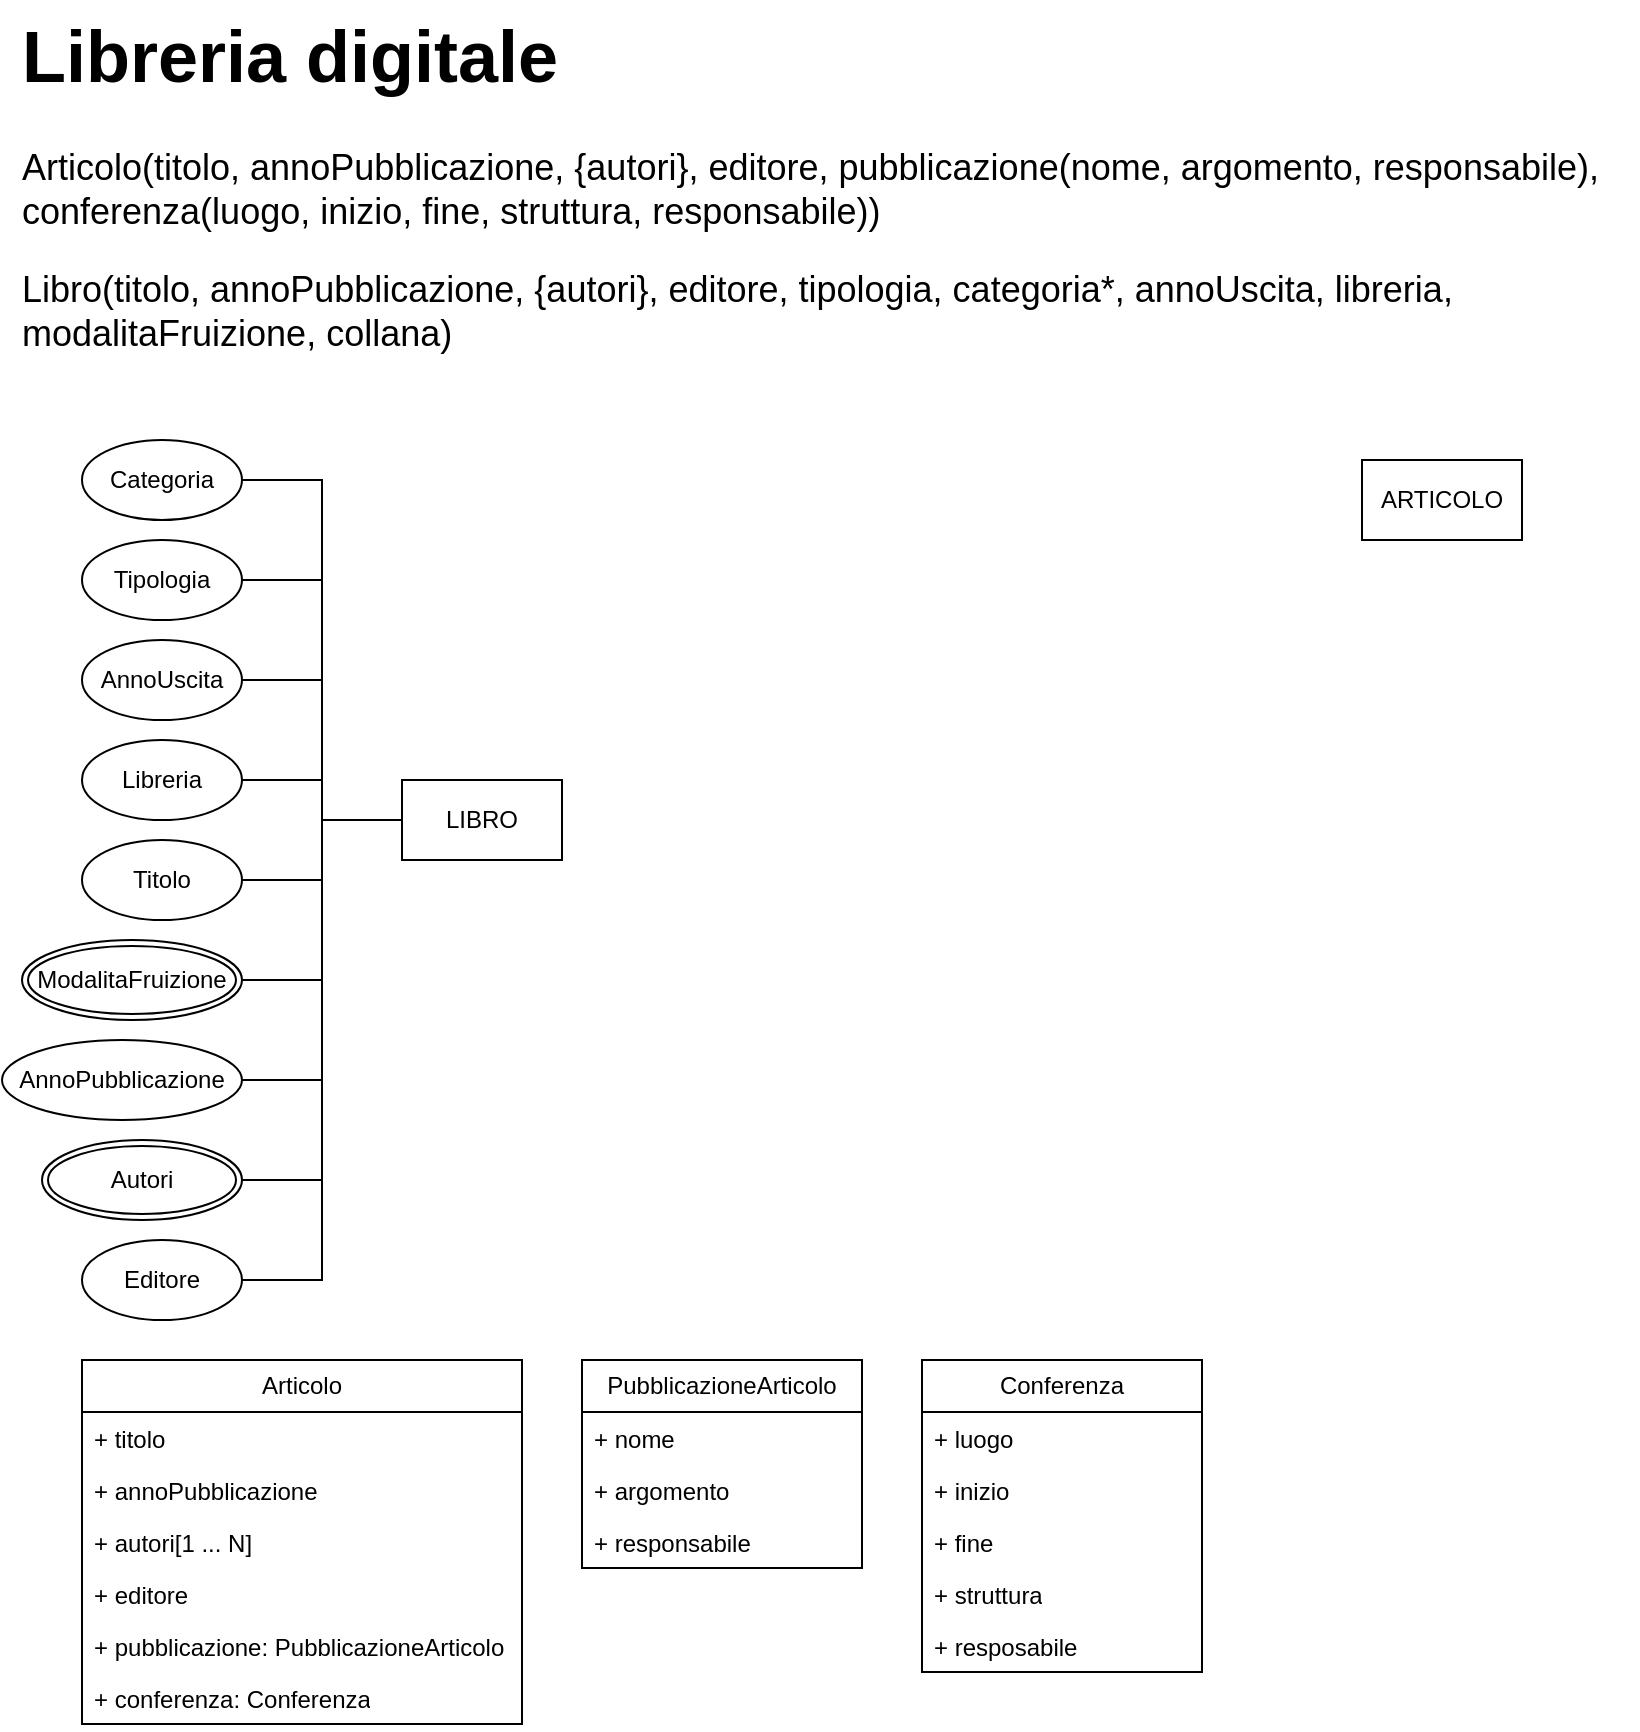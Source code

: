 <mxfile version="26.1.0">
  <diagram name="Page-1" id="hCh2-L-WzJlBCHf1ATzF">
    <mxGraphModel dx="968" dy="741" grid="1" gridSize="10" guides="1" tooltips="1" connect="1" arrows="1" fold="1" page="1" pageScale="1" pageWidth="827" pageHeight="1169" background="none" math="1" shadow="0">
      <root>
        <mxCell id="0" />
        <mxCell id="1" parent="0" />
        <mxCell id="3gT1epxU8pgeMeXcipZ9-1" value="&lt;h1 style=&quot;margin-top: 0px;&quot;&gt;Libreria digitale&lt;/h1&gt;&lt;p&gt;Articolo(titolo,&amp;nbsp;annoPubblicazione, {autori}, editore, pubblicazione(nome, argomento, responsabile), conferenza(luogo, inizio, fine, struttura, responsabile))&lt;/p&gt;&lt;p&gt;Libro(titolo, annoPubblicazione, {autori}, editore, tipologia, categoria*, annoUscita, libreria, modalitaFruizione, collana)&lt;/p&gt;" style="text;html=1;whiteSpace=wrap;overflow=hidden;rounded=0;fontSize=18;movable=0;resizable=0;rotatable=0;deletable=0;editable=0;locked=1;connectable=0;" parent="1" vertex="1">
          <mxGeometry x="8" y="10" width="810" height="230" as="geometry" />
        </mxCell>
        <mxCell id="3gT1epxU8pgeMeXcipZ9-26" value="&lt;div&gt;Articolo&lt;/div&gt;" style="swimlane;fontStyle=0;childLayout=stackLayout;horizontal=1;startSize=26;fillColor=none;horizontalStack=0;resizeParent=1;resizeParentMax=0;resizeLast=0;collapsible=1;marginBottom=0;whiteSpace=wrap;html=1;" parent="1" vertex="1">
          <mxGeometry x="40" y="690" width="220" height="182" as="geometry" />
        </mxCell>
        <mxCell id="3gT1epxU8pgeMeXcipZ9-27" value="+ titolo" style="text;strokeColor=none;fillColor=none;align=left;verticalAlign=top;spacingLeft=4;spacingRight=4;overflow=hidden;rotatable=0;points=[[0,0.5],[1,0.5]];portConstraint=eastwest;whiteSpace=wrap;html=1;" parent="3gT1epxU8pgeMeXcipZ9-26" vertex="1">
          <mxGeometry y="26" width="220" height="26" as="geometry" />
        </mxCell>
        <mxCell id="3gT1epxU8pgeMeXcipZ9-28" value="+ annoPubblicazione" style="text;strokeColor=none;fillColor=none;align=left;verticalAlign=top;spacingLeft=4;spacingRight=4;overflow=hidden;rotatable=0;points=[[0,0.5],[1,0.5]];portConstraint=eastwest;whiteSpace=wrap;html=1;" parent="3gT1epxU8pgeMeXcipZ9-26" vertex="1">
          <mxGeometry y="52" width="220" height="26" as="geometry" />
        </mxCell>
        <mxCell id="3gT1epxU8pgeMeXcipZ9-29" value="+ autori[1 ... N]" style="text;strokeColor=none;fillColor=none;align=left;verticalAlign=top;spacingLeft=4;spacingRight=4;overflow=hidden;rotatable=0;points=[[0,0.5],[1,0.5]];portConstraint=eastwest;whiteSpace=wrap;html=1;" parent="3gT1epxU8pgeMeXcipZ9-26" vertex="1">
          <mxGeometry y="78" width="220" height="26" as="geometry" />
        </mxCell>
        <mxCell id="3gT1epxU8pgeMeXcipZ9-30" value="+ editore" style="text;strokeColor=none;fillColor=none;align=left;verticalAlign=top;spacingLeft=4;spacingRight=4;overflow=hidden;rotatable=0;points=[[0,0.5],[1,0.5]];portConstraint=eastwest;whiteSpace=wrap;html=1;" parent="3gT1epxU8pgeMeXcipZ9-26" vertex="1">
          <mxGeometry y="104" width="220" height="26" as="geometry" />
        </mxCell>
        <mxCell id="3gT1epxU8pgeMeXcipZ9-31" value="+ pubblicazione: PubblicazioneArticolo" style="text;strokeColor=none;fillColor=none;align=left;verticalAlign=top;spacingLeft=4;spacingRight=4;overflow=hidden;rotatable=0;points=[[0,0.5],[1,0.5]];portConstraint=eastwest;whiteSpace=wrap;html=1;" parent="3gT1epxU8pgeMeXcipZ9-26" vertex="1">
          <mxGeometry y="130" width="220" height="26" as="geometry" />
        </mxCell>
        <mxCell id="3gT1epxU8pgeMeXcipZ9-32" value="+ conferenza: Conferenza" style="text;strokeColor=none;fillColor=none;align=left;verticalAlign=top;spacingLeft=4;spacingRight=4;overflow=hidden;rotatable=0;points=[[0,0.5],[1,0.5]];portConstraint=eastwest;whiteSpace=wrap;html=1;" parent="3gT1epxU8pgeMeXcipZ9-26" vertex="1">
          <mxGeometry y="156" width="220" height="26" as="geometry" />
        </mxCell>
        <mxCell id="3gT1epxU8pgeMeXcipZ9-34" value="PubblicazioneArticolo" style="swimlane;fontStyle=0;childLayout=stackLayout;horizontal=1;startSize=26;fillColor=none;horizontalStack=0;resizeParent=1;resizeParentMax=0;resizeLast=0;collapsible=1;marginBottom=0;whiteSpace=wrap;html=1;" parent="1" vertex="1">
          <mxGeometry x="290" y="690" width="140" height="104" as="geometry" />
        </mxCell>
        <mxCell id="3gT1epxU8pgeMeXcipZ9-35" value="+ nome" style="text;strokeColor=none;fillColor=none;align=left;verticalAlign=top;spacingLeft=4;spacingRight=4;overflow=hidden;rotatable=0;points=[[0,0.5],[1,0.5]];portConstraint=eastwest;whiteSpace=wrap;html=1;" parent="3gT1epxU8pgeMeXcipZ9-34" vertex="1">
          <mxGeometry y="26" width="140" height="26" as="geometry" />
        </mxCell>
        <mxCell id="3gT1epxU8pgeMeXcipZ9-36" value="+ argomento" style="text;strokeColor=none;fillColor=none;align=left;verticalAlign=top;spacingLeft=4;spacingRight=4;overflow=hidden;rotatable=0;points=[[0,0.5],[1,0.5]];portConstraint=eastwest;whiteSpace=wrap;html=1;" parent="3gT1epxU8pgeMeXcipZ9-34" vertex="1">
          <mxGeometry y="52" width="140" height="26" as="geometry" />
        </mxCell>
        <mxCell id="3gT1epxU8pgeMeXcipZ9-37" value="+ responsabile" style="text;strokeColor=none;fillColor=none;align=left;verticalAlign=top;spacingLeft=4;spacingRight=4;overflow=hidden;rotatable=0;points=[[0,0.5],[1,0.5]];portConstraint=eastwest;whiteSpace=wrap;html=1;" parent="3gT1epxU8pgeMeXcipZ9-34" vertex="1">
          <mxGeometry y="78" width="140" height="26" as="geometry" />
        </mxCell>
        <mxCell id="3gT1epxU8pgeMeXcipZ9-42" value="Conferenza" style="swimlane;fontStyle=0;childLayout=stackLayout;horizontal=1;startSize=26;fillColor=none;horizontalStack=0;resizeParent=1;resizeParentMax=0;resizeLast=0;collapsible=1;marginBottom=0;whiteSpace=wrap;html=1;" parent="1" vertex="1">
          <mxGeometry x="460" y="690" width="140" height="156" as="geometry" />
        </mxCell>
        <mxCell id="3gT1epxU8pgeMeXcipZ9-43" value="&lt;div&gt;+ luogo&lt;/div&gt;" style="text;strokeColor=none;fillColor=none;align=left;verticalAlign=top;spacingLeft=4;spacingRight=4;overflow=hidden;rotatable=0;points=[[0,0.5],[1,0.5]];portConstraint=eastwest;whiteSpace=wrap;html=1;" parent="3gT1epxU8pgeMeXcipZ9-42" vertex="1">
          <mxGeometry y="26" width="140" height="26" as="geometry" />
        </mxCell>
        <mxCell id="3gT1epxU8pgeMeXcipZ9-44" value="+ inizio" style="text;strokeColor=none;fillColor=none;align=left;verticalAlign=top;spacingLeft=4;spacingRight=4;overflow=hidden;rotatable=0;points=[[0,0.5],[1,0.5]];portConstraint=eastwest;whiteSpace=wrap;html=1;" parent="3gT1epxU8pgeMeXcipZ9-42" vertex="1">
          <mxGeometry y="52" width="140" height="26" as="geometry" />
        </mxCell>
        <mxCell id="3gT1epxU8pgeMeXcipZ9-45" value="+ fine" style="text;strokeColor=none;fillColor=none;align=left;verticalAlign=top;spacingLeft=4;spacingRight=4;overflow=hidden;rotatable=0;points=[[0,0.5],[1,0.5]];portConstraint=eastwest;whiteSpace=wrap;html=1;" parent="3gT1epxU8pgeMeXcipZ9-42" vertex="1">
          <mxGeometry y="78" width="140" height="26" as="geometry" />
        </mxCell>
        <mxCell id="3gT1epxU8pgeMeXcipZ9-46" value="+ struttura" style="text;strokeColor=none;fillColor=none;align=left;verticalAlign=top;spacingLeft=4;spacingRight=4;overflow=hidden;rotatable=0;points=[[0,0.5],[1,0.5]];portConstraint=eastwest;whiteSpace=wrap;html=1;" parent="3gT1epxU8pgeMeXcipZ9-42" vertex="1">
          <mxGeometry y="104" width="140" height="26" as="geometry" />
        </mxCell>
        <mxCell id="3gT1epxU8pgeMeXcipZ9-47" value="+ resposabile" style="text;strokeColor=none;fillColor=none;align=left;verticalAlign=top;spacingLeft=4;spacingRight=4;overflow=hidden;rotatable=0;points=[[0,0.5],[1,0.5]];portConstraint=eastwest;whiteSpace=wrap;html=1;" parent="3gT1epxU8pgeMeXcipZ9-42" vertex="1">
          <mxGeometry y="130" width="140" height="26" as="geometry" />
        </mxCell>
        <mxCell id="ZXgn2BJdAuPuCcgPqNGy-24" value="LIBRO" style="whiteSpace=wrap;html=1;align=center;" vertex="1" parent="1">
          <mxGeometry x="200" y="400" width="80" height="40" as="geometry" />
        </mxCell>
        <mxCell id="ZXgn2BJdAuPuCcgPqNGy-25" value="ARTICOLO" style="whiteSpace=wrap;html=1;align=center;" vertex="1" parent="1">
          <mxGeometry x="680" y="240" width="80" height="40" as="geometry" />
        </mxCell>
        <mxCell id="ZXgn2BJdAuPuCcgPqNGy-26" value="Titolo" style="ellipse;whiteSpace=wrap;html=1;align=center;" vertex="1" parent="1">
          <mxGeometry x="40" y="430" width="80" height="40" as="geometry" />
        </mxCell>
        <mxCell id="ZXgn2BJdAuPuCcgPqNGy-57" value="AnnoPubblicazione" style="ellipse;whiteSpace=wrap;html=1;align=center;" vertex="1" parent="1">
          <mxGeometry y="530" width="120" height="40" as="geometry" />
        </mxCell>
        <mxCell id="ZXgn2BJdAuPuCcgPqNGy-59" value="Autori" style="ellipse;shape=doubleEllipse;margin=3;whiteSpace=wrap;html=1;align=center;" vertex="1" parent="1">
          <mxGeometry x="20" y="580" width="100" height="40" as="geometry" />
        </mxCell>
        <mxCell id="ZXgn2BJdAuPuCcgPqNGy-60" value="Editore" style="ellipse;whiteSpace=wrap;html=1;align=center;" vertex="1" parent="1">
          <mxGeometry x="40" y="630" width="80" height="40" as="geometry" />
        </mxCell>
        <mxCell id="ZXgn2BJdAuPuCcgPqNGy-61" value="Tipologia" style="ellipse;whiteSpace=wrap;html=1;align=center;" vertex="1" parent="1">
          <mxGeometry x="40" y="280" width="80" height="40" as="geometry" />
        </mxCell>
        <mxCell id="ZXgn2BJdAuPuCcgPqNGy-67" value="Categoria" style="ellipse;whiteSpace=wrap;html=1;align=center;" vertex="1" parent="1">
          <mxGeometry x="40" y="230" width="80" height="40" as="geometry" />
        </mxCell>
        <mxCell id="ZXgn2BJdAuPuCcgPqNGy-68" value="AnnoUscita" style="ellipse;whiteSpace=wrap;html=1;align=center;" vertex="1" parent="1">
          <mxGeometry x="40" y="330" width="80" height="40" as="geometry" />
        </mxCell>
        <mxCell id="ZXgn2BJdAuPuCcgPqNGy-69" value="Libreria" style="ellipse;whiteSpace=wrap;html=1;align=center;" vertex="1" parent="1">
          <mxGeometry x="40" y="380" width="80" height="40" as="geometry" />
        </mxCell>
        <mxCell id="ZXgn2BJdAuPuCcgPqNGy-70" value="ModalitaFruizione" style="ellipse;shape=doubleEllipse;margin=3;whiteSpace=wrap;html=1;align=center;" vertex="1" parent="1">
          <mxGeometry x="10" y="480" width="110" height="40" as="geometry" />
        </mxCell>
        <mxCell id="ZXgn2BJdAuPuCcgPqNGy-71" value="" style="endArrow=none;html=1;rounded=0;fontSize=12;startSize=8;endSize=8;jumpStyle=none;flowAnimation=0;edgeStyle=elbowEdgeStyle;" edge="1" parent="1" source="ZXgn2BJdAuPuCcgPqNGy-67" target="ZXgn2BJdAuPuCcgPqNGy-24">
          <mxGeometry relative="1" as="geometry">
            <mxPoint x="160" y="290" as="sourcePoint" />
            <mxPoint x="320" y="290" as="targetPoint" />
          </mxGeometry>
        </mxCell>
        <mxCell id="ZXgn2BJdAuPuCcgPqNGy-72" value="" style="endArrow=none;html=1;rounded=0;fontSize=12;startSize=8;endSize=8;edgeStyle=elbowEdgeStyle;" edge="1" parent="1" source="ZXgn2BJdAuPuCcgPqNGy-61" target="ZXgn2BJdAuPuCcgPqNGy-24">
          <mxGeometry relative="1" as="geometry">
            <mxPoint x="260" y="320" as="sourcePoint" />
            <mxPoint x="420" y="320" as="targetPoint" />
          </mxGeometry>
        </mxCell>
        <mxCell id="ZXgn2BJdAuPuCcgPqNGy-73" value="" style="endArrow=none;html=1;rounded=0;fontSize=12;startSize=8;endSize=8;edgeStyle=elbowEdgeStyle;" edge="1" parent="1" source="ZXgn2BJdAuPuCcgPqNGy-69" target="ZXgn2BJdAuPuCcgPqNGy-24">
          <mxGeometry relative="1" as="geometry">
            <mxPoint x="200" y="510" as="sourcePoint" />
            <mxPoint x="360" y="510" as="targetPoint" />
          </mxGeometry>
        </mxCell>
        <mxCell id="ZXgn2BJdAuPuCcgPqNGy-74" value="" style="endArrow=none;html=1;rounded=0;fontSize=12;startSize=8;endSize=8;edgeStyle=elbowEdgeStyle;" edge="1" parent="1" source="ZXgn2BJdAuPuCcgPqNGy-68" target="ZXgn2BJdAuPuCcgPqNGy-24">
          <mxGeometry relative="1" as="geometry">
            <mxPoint x="170" y="510" as="sourcePoint" />
            <mxPoint x="330" y="510" as="targetPoint" />
          </mxGeometry>
        </mxCell>
        <mxCell id="ZXgn2BJdAuPuCcgPqNGy-75" value="" style="endArrow=none;html=1;rounded=0;fontSize=12;startSize=8;endSize=8;edgeStyle=elbowEdgeStyle;" edge="1" parent="1" source="ZXgn2BJdAuPuCcgPqNGy-26" target="ZXgn2BJdAuPuCcgPqNGy-24">
          <mxGeometry relative="1" as="geometry">
            <mxPoint x="200" y="530" as="sourcePoint" />
            <mxPoint x="360" y="530" as="targetPoint" />
          </mxGeometry>
        </mxCell>
        <mxCell id="ZXgn2BJdAuPuCcgPqNGy-76" value="" style="endArrow=none;html=1;rounded=0;fontSize=12;startSize=8;endSize=8;edgeStyle=elbowEdgeStyle;" edge="1" parent="1" source="ZXgn2BJdAuPuCcgPqNGy-70" target="ZXgn2BJdAuPuCcgPqNGy-24">
          <mxGeometry relative="1" as="geometry">
            <mxPoint x="190" y="560" as="sourcePoint" />
            <mxPoint x="350" y="560" as="targetPoint" />
          </mxGeometry>
        </mxCell>
        <mxCell id="ZXgn2BJdAuPuCcgPqNGy-77" value="" style="endArrow=none;html=1;rounded=0;fontSize=12;startSize=8;endSize=8;edgeStyle=elbowEdgeStyle;" edge="1" parent="1" source="ZXgn2BJdAuPuCcgPqNGy-57" target="ZXgn2BJdAuPuCcgPqNGy-24">
          <mxGeometry relative="1" as="geometry">
            <mxPoint x="200" y="550" as="sourcePoint" />
            <mxPoint x="360" y="550" as="targetPoint" />
          </mxGeometry>
        </mxCell>
        <mxCell id="ZXgn2BJdAuPuCcgPqNGy-78" value="" style="endArrow=none;html=1;rounded=0;fontSize=12;startSize=8;endSize=8;edgeStyle=elbowEdgeStyle;" edge="1" parent="1" source="ZXgn2BJdAuPuCcgPqNGy-59" target="ZXgn2BJdAuPuCcgPqNGy-24">
          <mxGeometry relative="1" as="geometry">
            <mxPoint x="250" y="560" as="sourcePoint" />
            <mxPoint x="410" y="560" as="targetPoint" />
          </mxGeometry>
        </mxCell>
        <mxCell id="ZXgn2BJdAuPuCcgPqNGy-79" value="" style="endArrow=none;html=1;rounded=0;fontSize=12;startSize=8;endSize=8;edgeStyle=elbowEdgeStyle;" edge="1" parent="1" source="ZXgn2BJdAuPuCcgPqNGy-60" target="ZXgn2BJdAuPuCcgPqNGy-24">
          <mxGeometry relative="1" as="geometry">
            <mxPoint x="210" y="550" as="sourcePoint" />
            <mxPoint x="370" y="550" as="targetPoint" />
          </mxGeometry>
        </mxCell>
      </root>
    </mxGraphModel>
  </diagram>
</mxfile>
